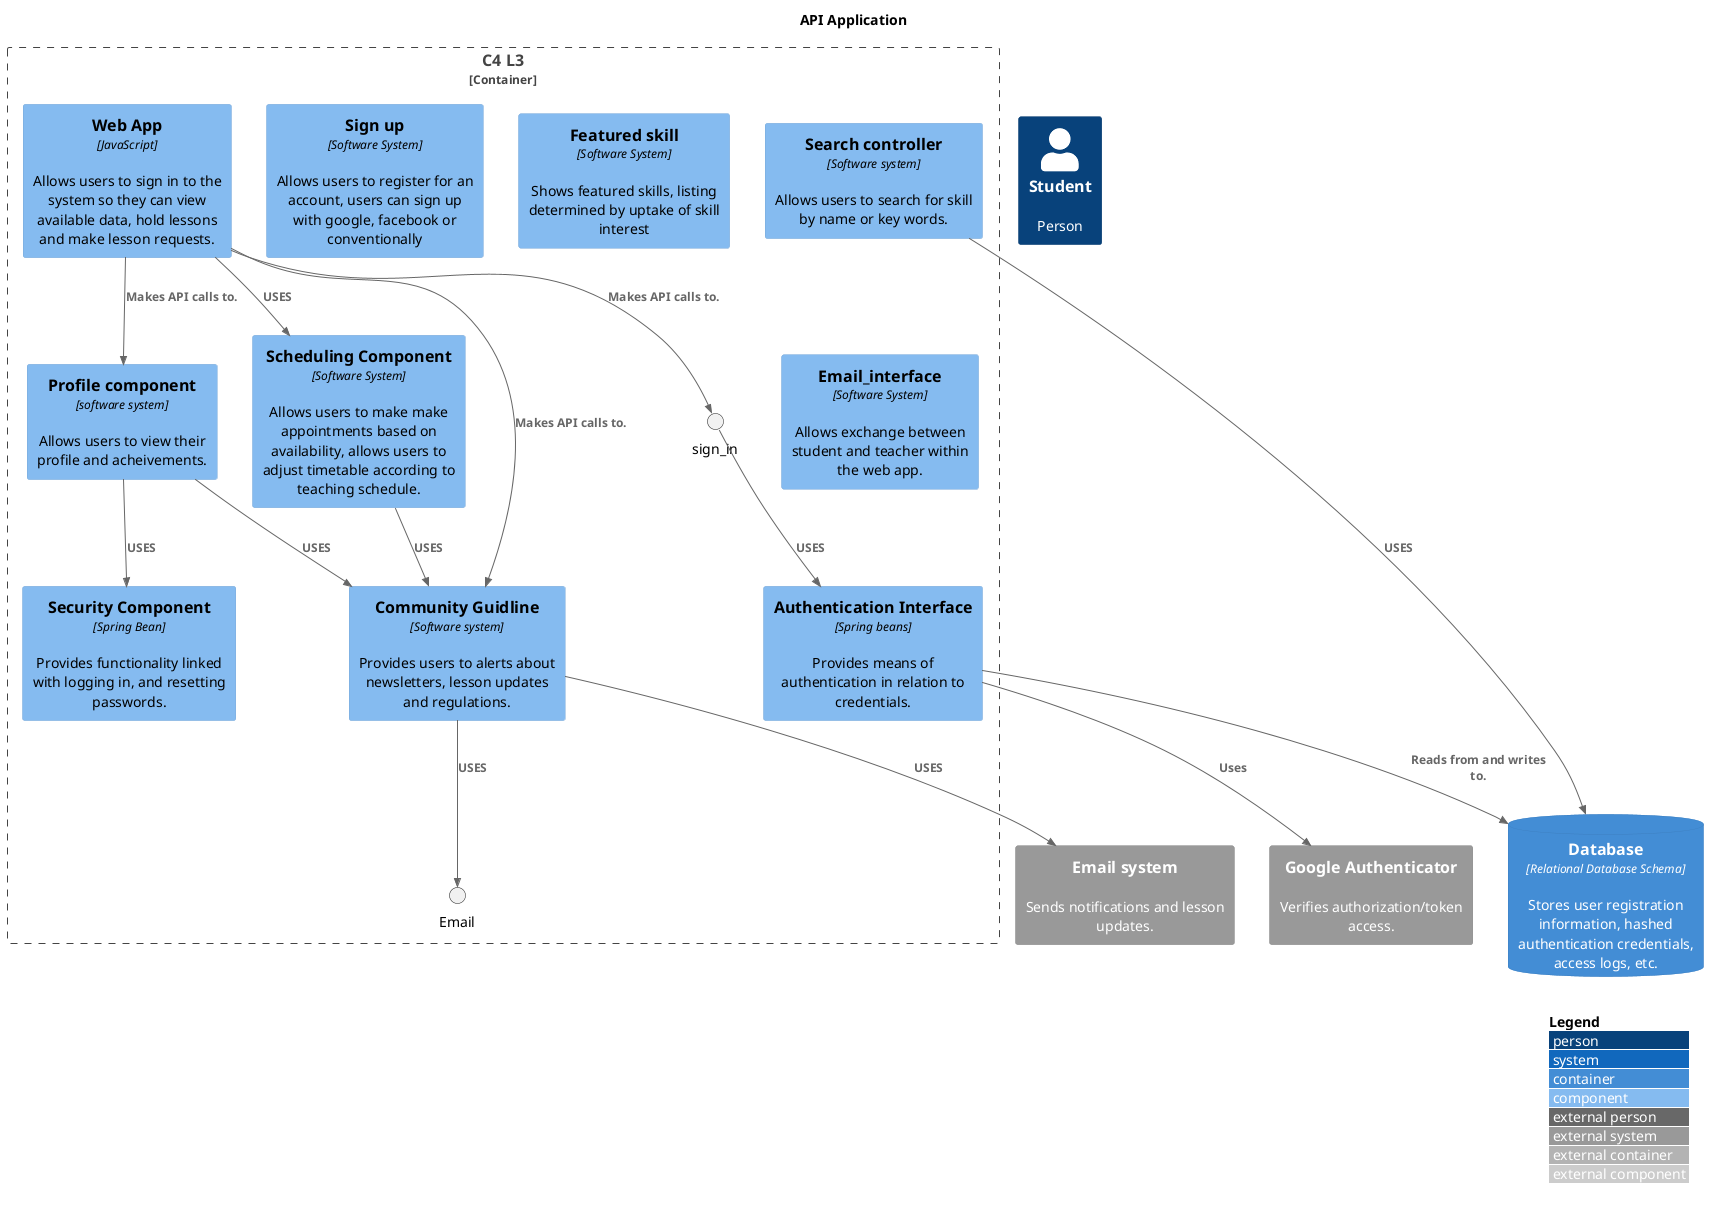@startuml

'!includeurl https://raw.githubusercontent.com/RicardoNiepel/C4-PlantUML/master/C4_Component.puml
!include <c4/C4_Component.puml>  


LAYOUT_WITH_LEGEND()


title API Application
Person(student, "Student", Person)


Container_Boundary(api, "C4 L3") {
    Component(web_app, "Web App", "JavaScript", "Allows users to sign in to the system so they can view available data, hold lessons and make lesson requests.")
    Component(sign_up, "Sign up","Software System","Allows users to register for an account, users can sign up with google, facebook or conventionally")
    Component(featured, "Featured skill", "Software System","Shows featured skills, listing determined by uptake of skill interest")
    Component(notification, "Community Guidline", "Software system","Provides users to alerts about newsletters, lesson updates and regulations.")
    Component(security, "Security Component","Spring Bean", "Provides functionality linked with logging in, and resetting passwords.")
    Component(search, "Search controller", "Software system","Allows users to search for skill by name or key words.")
    Component(profile, "Profile component", "software system", "Allows users to view their profile and acheivements.")
    Component(authentication, "Authentication Interface", "Spring beans","Provides means of authentication in relation to credentials.")
    Component(scheduling, "Scheduling Component", "Software System" ,"Allows users to make make appointments based on availability, allows users to adjust timetable according to teaching schedule.")
    Component(email, "Email_interface","Software System", "Allows exchange between student and teacher within the web app.")

    Rel(web_app, sign_in, "Makes API calls to.")
    Rel(web_app, notification, "Makes API calls to.")
    Rel(web_app, profile, "Makes API calls to.")
    Rel(web_app, scheduling, "USES")
    Rel(sign_in, authentication, "USES")
    Rel(notification, Email, "USES")
    Rel(scheduling, notification, "USES")
    Rel(profile, security, "USES") 
    Rel(profile, notification, "USES")

}

ContainerDb(db, "Database", "Relational Database Schema", "Stores user registration information, hashed authentication credentials, access logs, etc.")
Rel(search, db, "USES")
Rel(authentication,db, "Reads from and writes to.")

System_Ext(google_authentication, "Google Authenticator", "Verifies authorization/token access.")
Rel(authentication, google_authentication, "Uses")

System_Ext(ext_email, "Email system", "Sends notifications and lesson updates.")
Rel(notification, ext_email, "USES")


@enduml